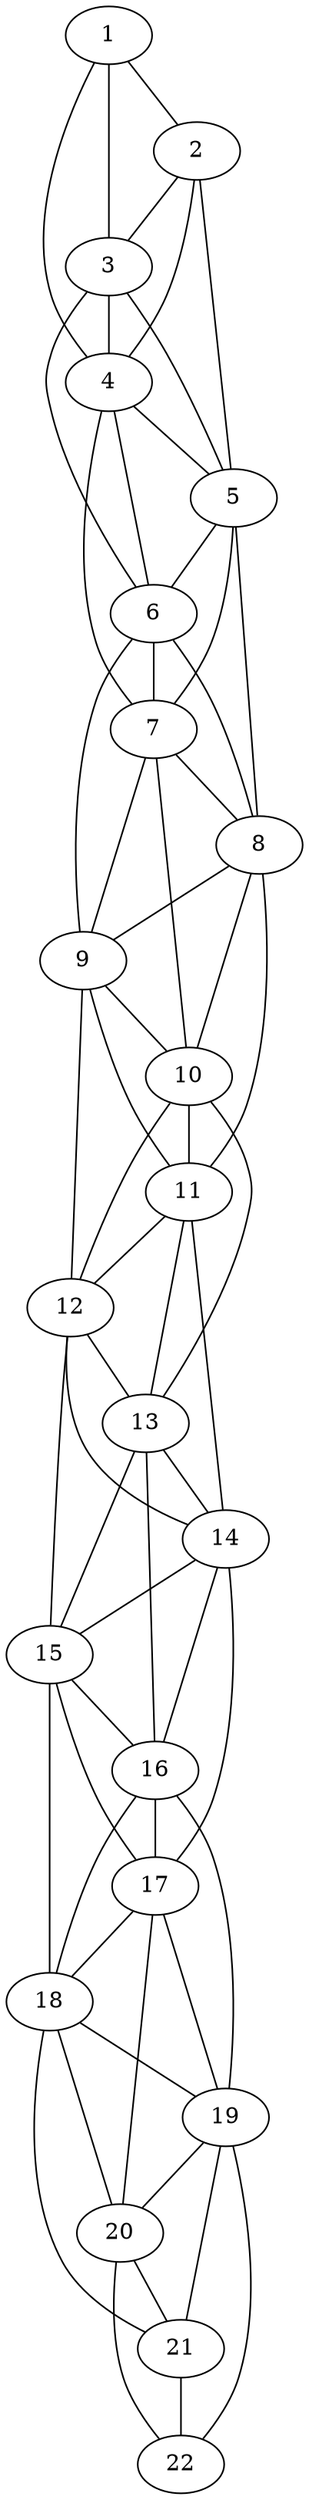 graph g{
1 -- 2;
1 -- 3;
1 -- 4;
2 -- 3;
2 -- 4;
2 -- 5;
3 -- 4;
3 -- 5;
3 -- 6;
4 -- 5;
4 -- 6;
4 -- 7;
5 -- 6;
5 -- 7;
5 -- 8;
6 -- 7;
6 -- 8;
6 -- 9;
7 -- 8;
7 -- 9;
7 -- 10;
8 -- 9;
8 -- 10;
8 -- 11;
9 -- 10;
9 -- 11;
9 -- 12;
10 -- 11;
10 -- 12;
10 -- 13;
11 -- 12;
11 -- 13;
11 -- 14;
12 -- 13;
12 -- 14;
12 -- 15;
13 -- 14;
13 -- 15;
13 -- 16;
14 -- 15;
14 -- 16;
14 -- 17;
15 -- 16;
15 -- 17;
15 -- 18;
16 -- 17;
16 -- 18;
16 -- 19;
17 -- 18;
17 -- 19;
17 -- 20;
18 -- 19;
18 -- 20;
18 -- 21;
19 -- 20;
19 -- 21;
19 -- 22;
20 -- 21;
20 -- 22;
21 -- 22;
}
